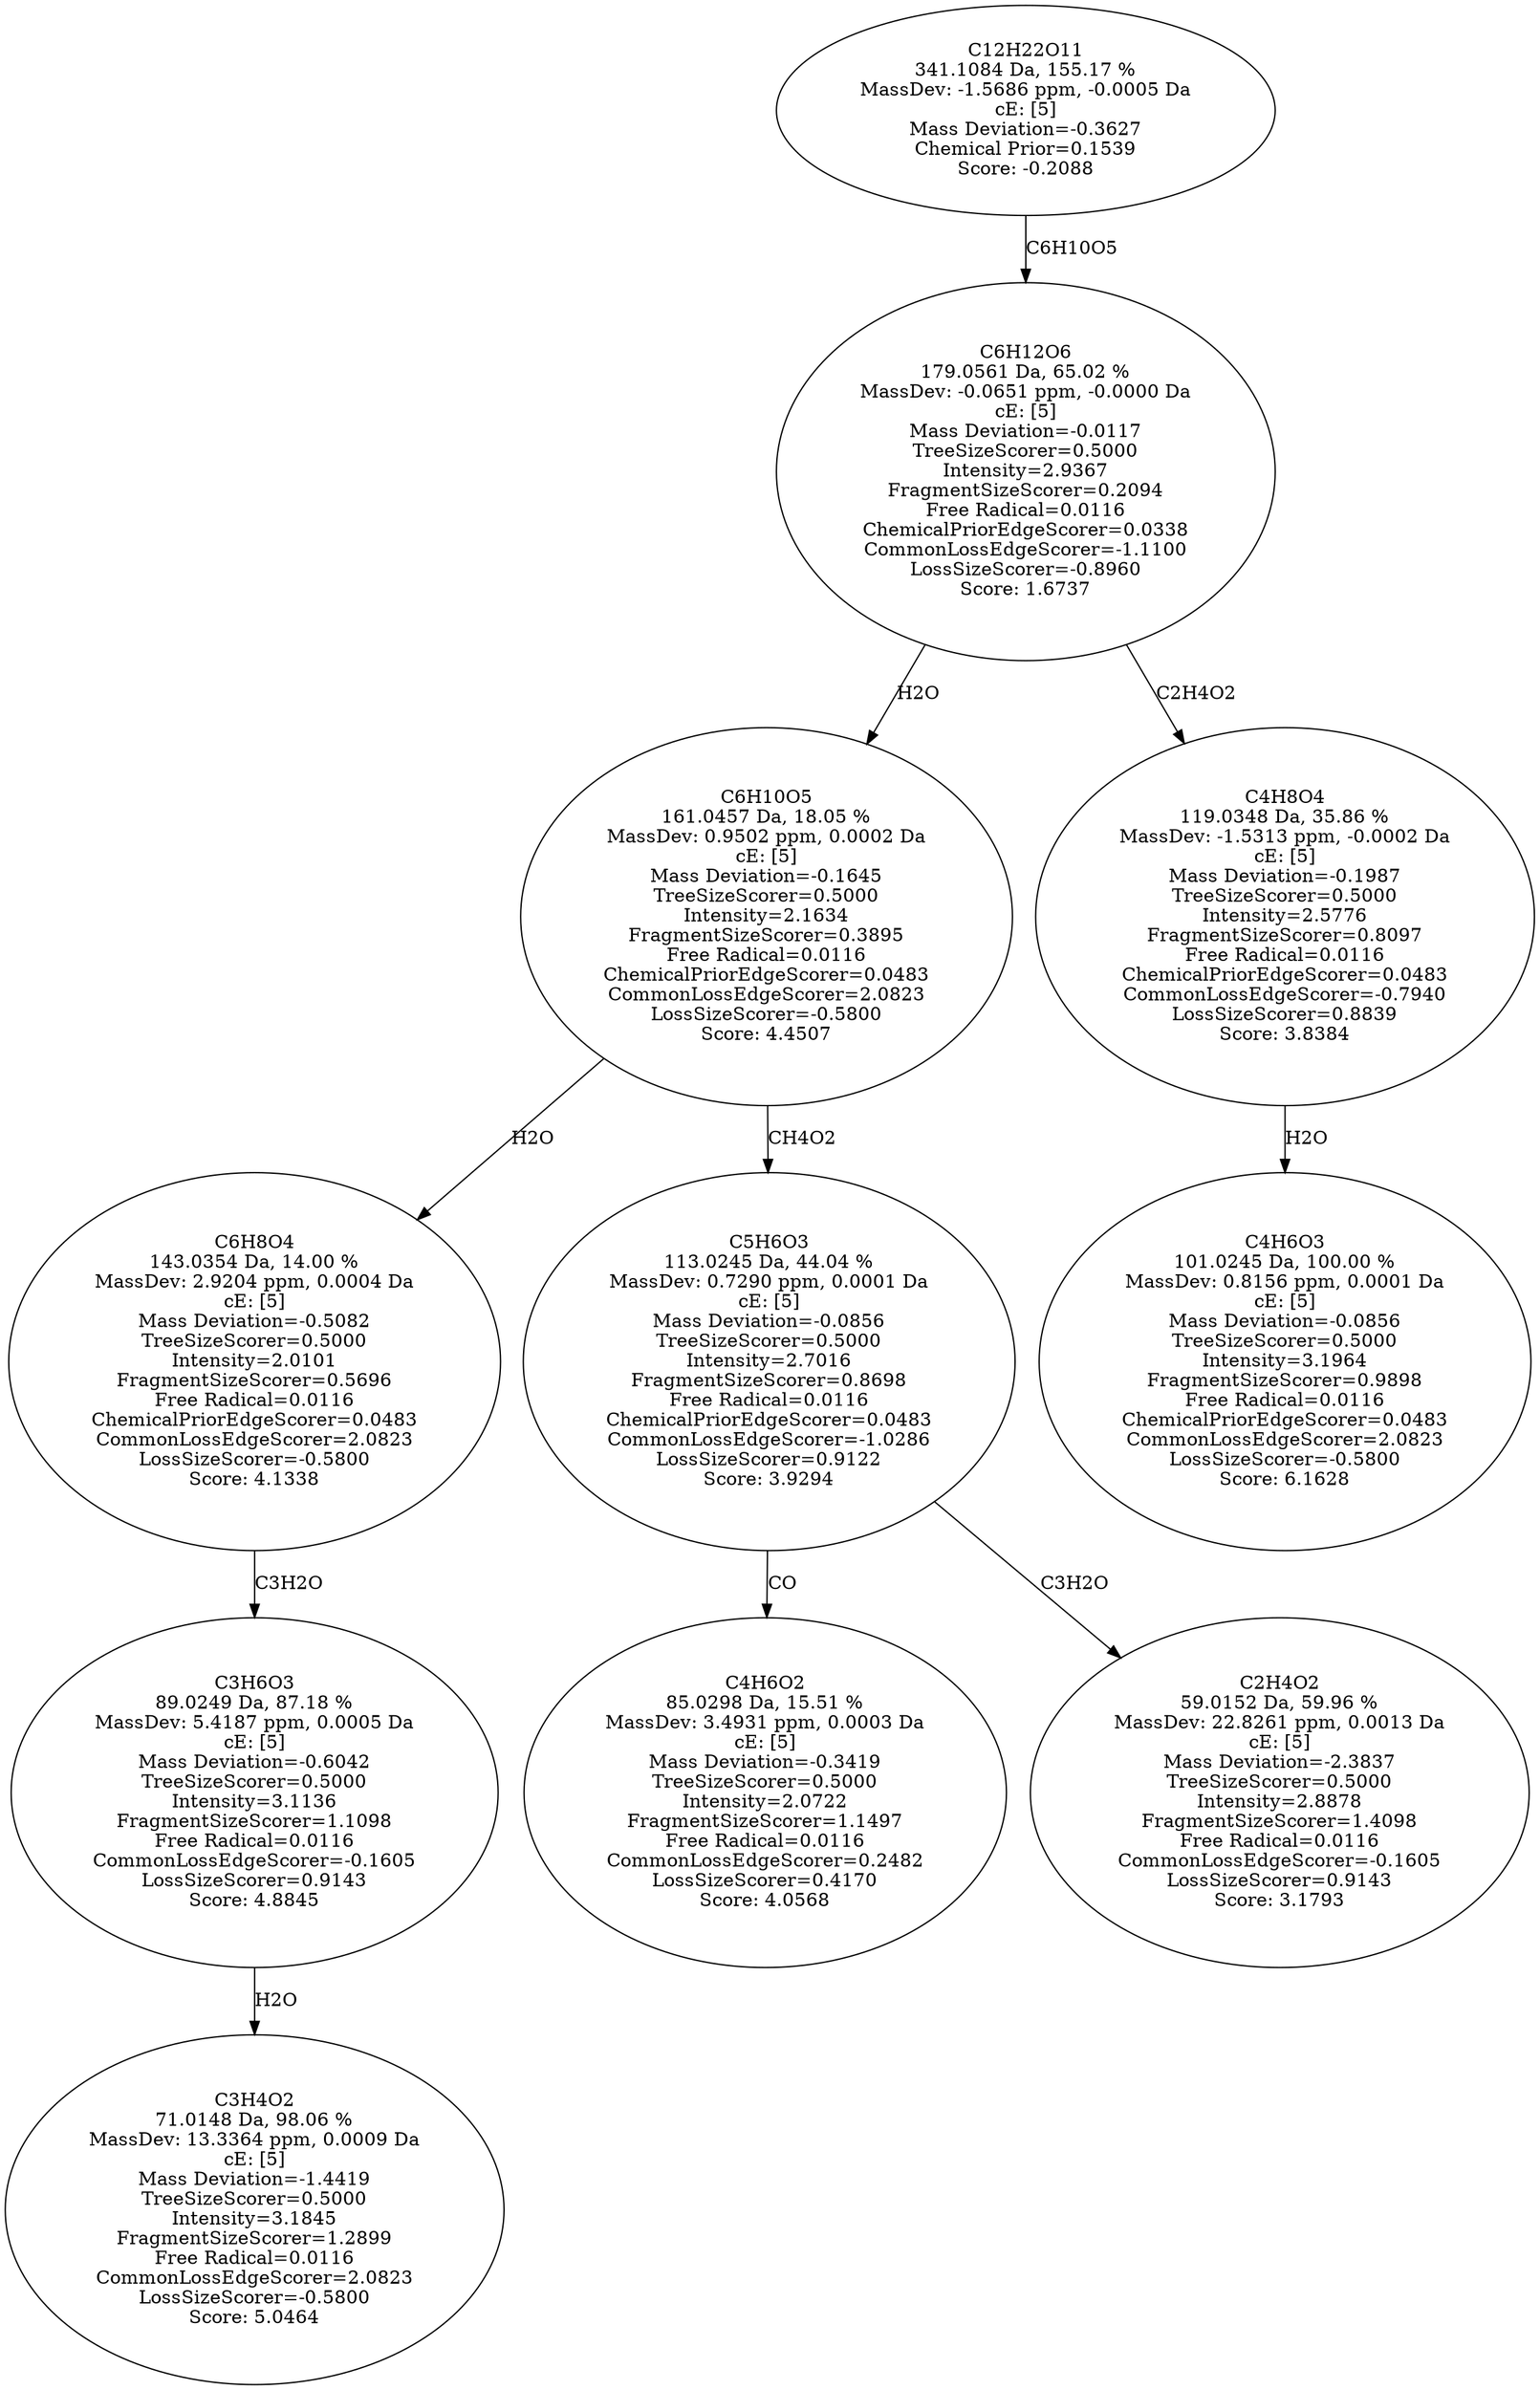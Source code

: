 strict digraph {
v1 [label="C3H4O2\n71.0148 Da, 98.06 %\nMassDev: 13.3364 ppm, 0.0009 Da\ncE: [5]\nMass Deviation=-1.4419\nTreeSizeScorer=0.5000\nIntensity=3.1845\nFragmentSizeScorer=1.2899\nFree Radical=0.0116\nCommonLossEdgeScorer=2.0823\nLossSizeScorer=-0.5800\nScore: 5.0464"];
v2 [label="C3H6O3\n89.0249 Da, 87.18 %\nMassDev: 5.4187 ppm, 0.0005 Da\ncE: [5]\nMass Deviation=-0.6042\nTreeSizeScorer=0.5000\nIntensity=3.1136\nFragmentSizeScorer=1.1098\nFree Radical=0.0116\nCommonLossEdgeScorer=-0.1605\nLossSizeScorer=0.9143\nScore: 4.8845"];
v3 [label="C6H8O4\n143.0354 Da, 14.00 %\nMassDev: 2.9204 ppm, 0.0004 Da\ncE: [5]\nMass Deviation=-0.5082\nTreeSizeScorer=0.5000\nIntensity=2.0101\nFragmentSizeScorer=0.5696\nFree Radical=0.0116\nChemicalPriorEdgeScorer=0.0483\nCommonLossEdgeScorer=2.0823\nLossSizeScorer=-0.5800\nScore: 4.1338"];
v4 [label="C4H6O2\n85.0298 Da, 15.51 %\nMassDev: 3.4931 ppm, 0.0003 Da\ncE: [5]\nMass Deviation=-0.3419\nTreeSizeScorer=0.5000\nIntensity=2.0722\nFragmentSizeScorer=1.1497\nFree Radical=0.0116\nCommonLossEdgeScorer=0.2482\nLossSizeScorer=0.4170\nScore: 4.0568"];
v5 [label="C2H4O2\n59.0152 Da, 59.96 %\nMassDev: 22.8261 ppm, 0.0013 Da\ncE: [5]\nMass Deviation=-2.3837\nTreeSizeScorer=0.5000\nIntensity=2.8878\nFragmentSizeScorer=1.4098\nFree Radical=0.0116\nCommonLossEdgeScorer=-0.1605\nLossSizeScorer=0.9143\nScore: 3.1793"];
v6 [label="C5H6O3\n113.0245 Da, 44.04 %\nMassDev: 0.7290 ppm, 0.0001 Da\ncE: [5]\nMass Deviation=-0.0856\nTreeSizeScorer=0.5000\nIntensity=2.7016\nFragmentSizeScorer=0.8698\nFree Radical=0.0116\nChemicalPriorEdgeScorer=0.0483\nCommonLossEdgeScorer=-1.0286\nLossSizeScorer=0.9122\nScore: 3.9294"];
v7 [label="C6H10O5\n161.0457 Da, 18.05 %\nMassDev: 0.9502 ppm, 0.0002 Da\ncE: [5]\nMass Deviation=-0.1645\nTreeSizeScorer=0.5000\nIntensity=2.1634\nFragmentSizeScorer=0.3895\nFree Radical=0.0116\nChemicalPriorEdgeScorer=0.0483\nCommonLossEdgeScorer=2.0823\nLossSizeScorer=-0.5800\nScore: 4.4507"];
v8 [label="C4H6O3\n101.0245 Da, 100.00 %\nMassDev: 0.8156 ppm, 0.0001 Da\ncE: [5]\nMass Deviation=-0.0856\nTreeSizeScorer=0.5000\nIntensity=3.1964\nFragmentSizeScorer=0.9898\nFree Radical=0.0116\nChemicalPriorEdgeScorer=0.0483\nCommonLossEdgeScorer=2.0823\nLossSizeScorer=-0.5800\nScore: 6.1628"];
v9 [label="C4H8O4\n119.0348 Da, 35.86 %\nMassDev: -1.5313 ppm, -0.0002 Da\ncE: [5]\nMass Deviation=-0.1987\nTreeSizeScorer=0.5000\nIntensity=2.5776\nFragmentSizeScorer=0.8097\nFree Radical=0.0116\nChemicalPriorEdgeScorer=0.0483\nCommonLossEdgeScorer=-0.7940\nLossSizeScorer=0.8839\nScore: 3.8384"];
v10 [label="C6H12O6\n179.0561 Da, 65.02 %\nMassDev: -0.0651 ppm, -0.0000 Da\ncE: [5]\nMass Deviation=-0.0117\nTreeSizeScorer=0.5000\nIntensity=2.9367\nFragmentSizeScorer=0.2094\nFree Radical=0.0116\nChemicalPriorEdgeScorer=0.0338\nCommonLossEdgeScorer=-1.1100\nLossSizeScorer=-0.8960\nScore: 1.6737"];
v11 [label="C12H22O11\n341.1084 Da, 155.17 %\nMassDev: -1.5686 ppm, -0.0005 Da\ncE: [5]\nMass Deviation=-0.3627\nChemical Prior=0.1539\nScore: -0.2088"];
v2 -> v1 [label="H2O"];
v3 -> v2 [label="C3H2O"];
v7 -> v3 [label="H2O"];
v6 -> v4 [label="CO"];
v6 -> v5 [label="C3H2O"];
v7 -> v6 [label="CH4O2"];
v10 -> v7 [label="H2O"];
v9 -> v8 [label="H2O"];
v10 -> v9 [label="C2H4O2"];
v11 -> v10 [label="C6H10O5"];
}